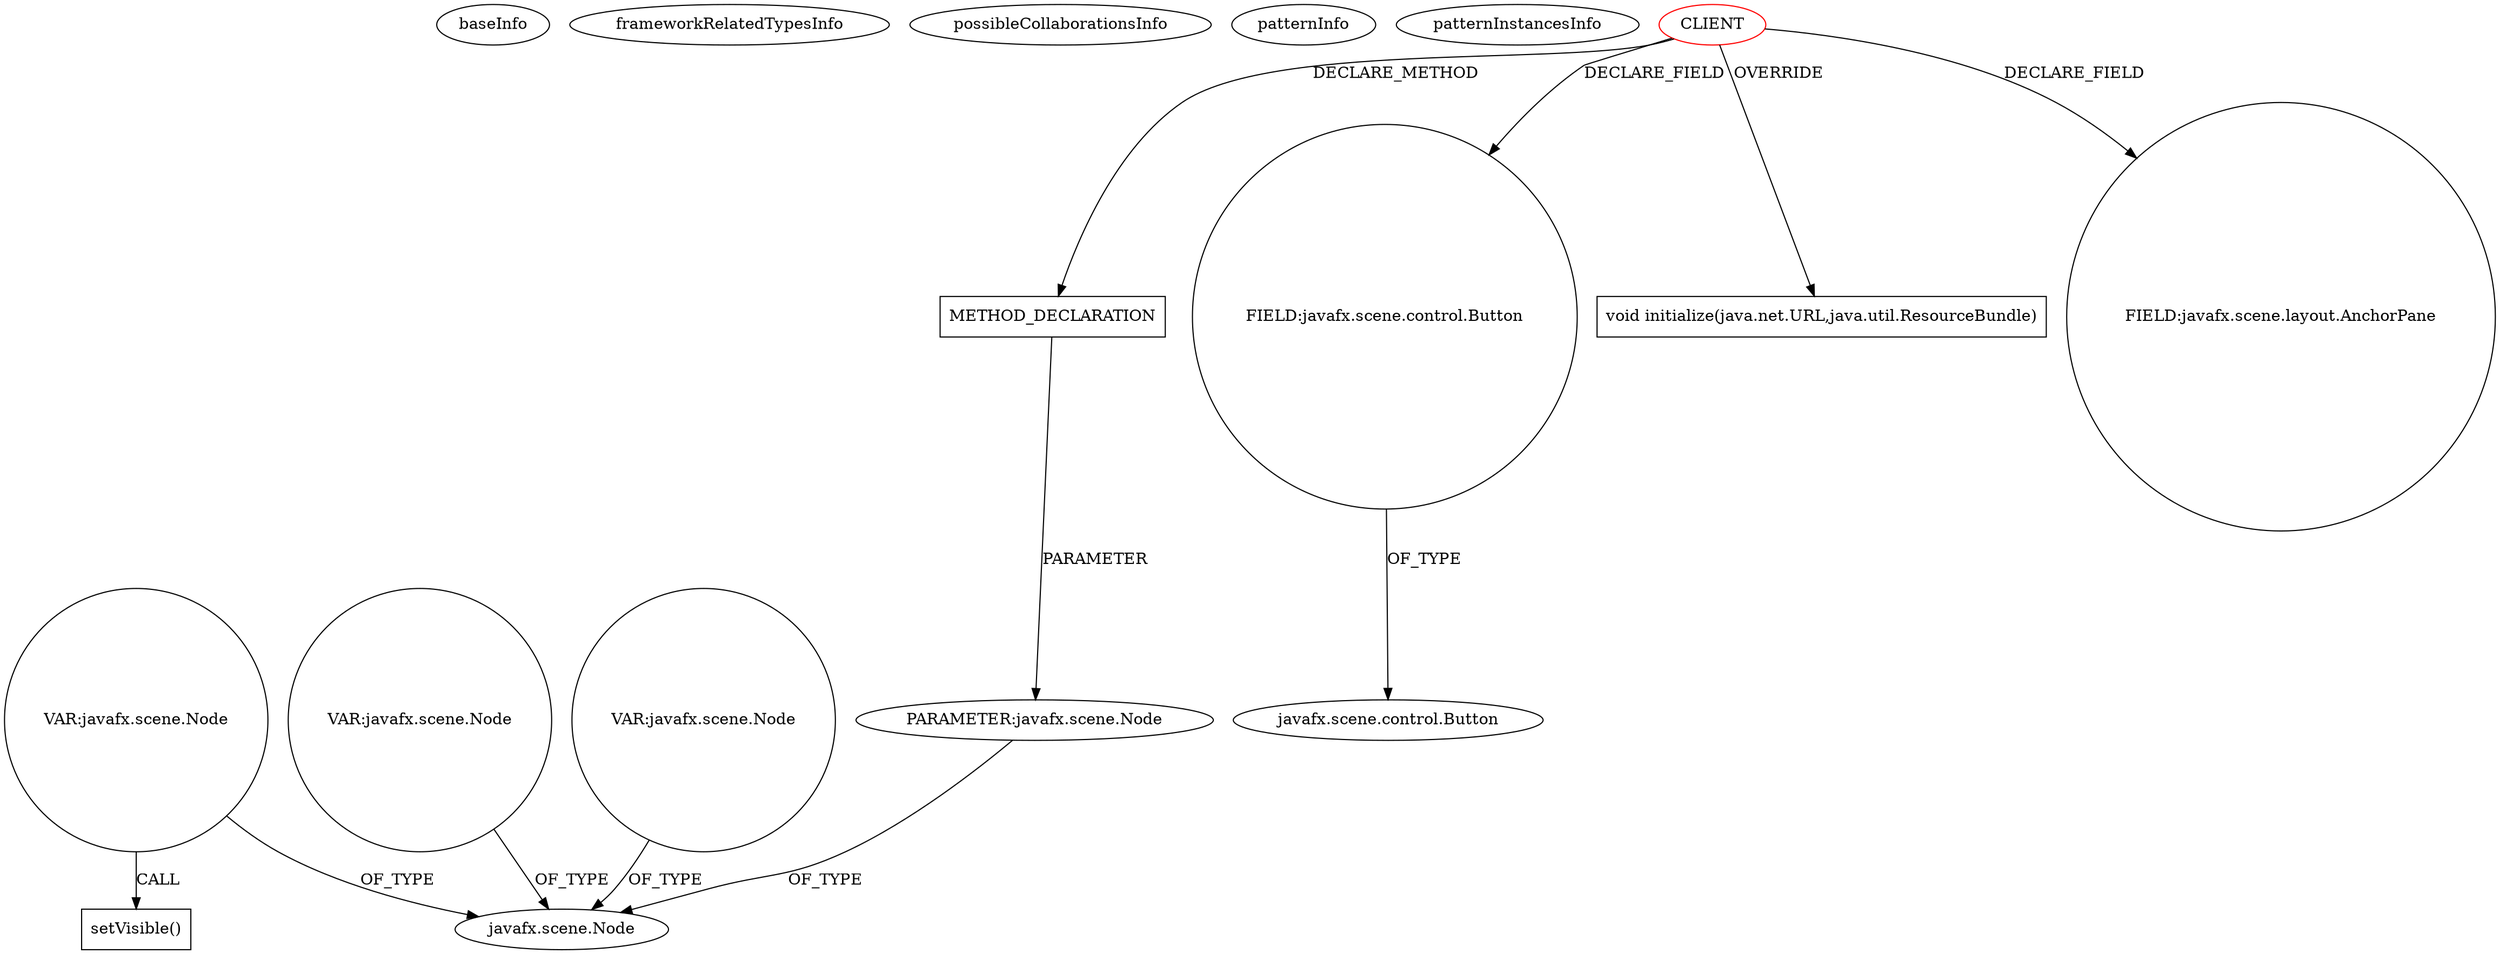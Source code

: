 digraph {
baseInfo[graphId=3263,category="pattern",isAnonymous=false,possibleRelation=false]
frameworkRelatedTypesInfo[]
possibleCollaborationsInfo[]
patternInfo[frequency=2.0,patternRootClient=0]
patternInstancesInfo[0="hock323-eventManager~/hock323-eventManager/EventManager-master/src/eventManager/controller/EventSelectionDialogController.java~EventSelectionDialogController~2934",1="ajithkp560-quizmaster~/ajithkp560-quizmaster/quizmaster-master/QuizProgram_SRC/QuizProgram/src/quizprogram/SampleController.java~SampleController~1753"]
537[label="PARAMETER:javafx.scene.Node",vertexType="PARAMETER_DECLARATION",isFrameworkType=false]
533[label="METHOD_DECLARATION",vertexType="CLIENT_METHOD_DECLARATION",isFrameworkType=false,shape=box]
0[label="CLIENT",vertexType="ROOT_CLIENT_CLASS_DECLARATION",isFrameworkType=false,color=red]
12[label="FIELD:javafx.scene.control.Button",vertexType="FIELD_DECLARATION",isFrameworkType=false,shape=circle]
50[label="void initialize(java.net.URL,java.util.ResourceBundle)",vertexType="OVERRIDING_METHOD_DECLARATION",isFrameworkType=false,shape=box]
18[label="FIELD:javafx.scene.layout.AnchorPane",vertexType="FIELD_DECLARATION",isFrameworkType=false,shape=circle]
13[label="javafx.scene.control.Button",vertexType="FRAMEWORK_CLASS_TYPE",isFrameworkType=false]
33[label="javafx.scene.Node",vertexType="FRAMEWORK_CLASS_TYPE",isFrameworkType=false]
131[label="VAR:javafx.scene.Node",vertexType="VARIABLE_EXPRESION",isFrameworkType=false,shape=circle]
132[label="setVisible()",vertexType="INSIDE_CALL",isFrameworkType=false,shape=box]
111[label="VAR:javafx.scene.Node",vertexType="VARIABLE_EXPRESION",isFrameworkType=false,shape=circle]
147[label="VAR:javafx.scene.Node",vertexType="VARIABLE_EXPRESION",isFrameworkType=false,shape=circle]
0->533[label="DECLARE_METHOD"]
12->13[label="OF_TYPE"]
131->33[label="OF_TYPE"]
537->33[label="OF_TYPE"]
0->50[label="OVERRIDE"]
0->12[label="DECLARE_FIELD"]
111->33[label="OF_TYPE"]
0->18[label="DECLARE_FIELD"]
131->132[label="CALL"]
533->537[label="PARAMETER"]
147->33[label="OF_TYPE"]
}
